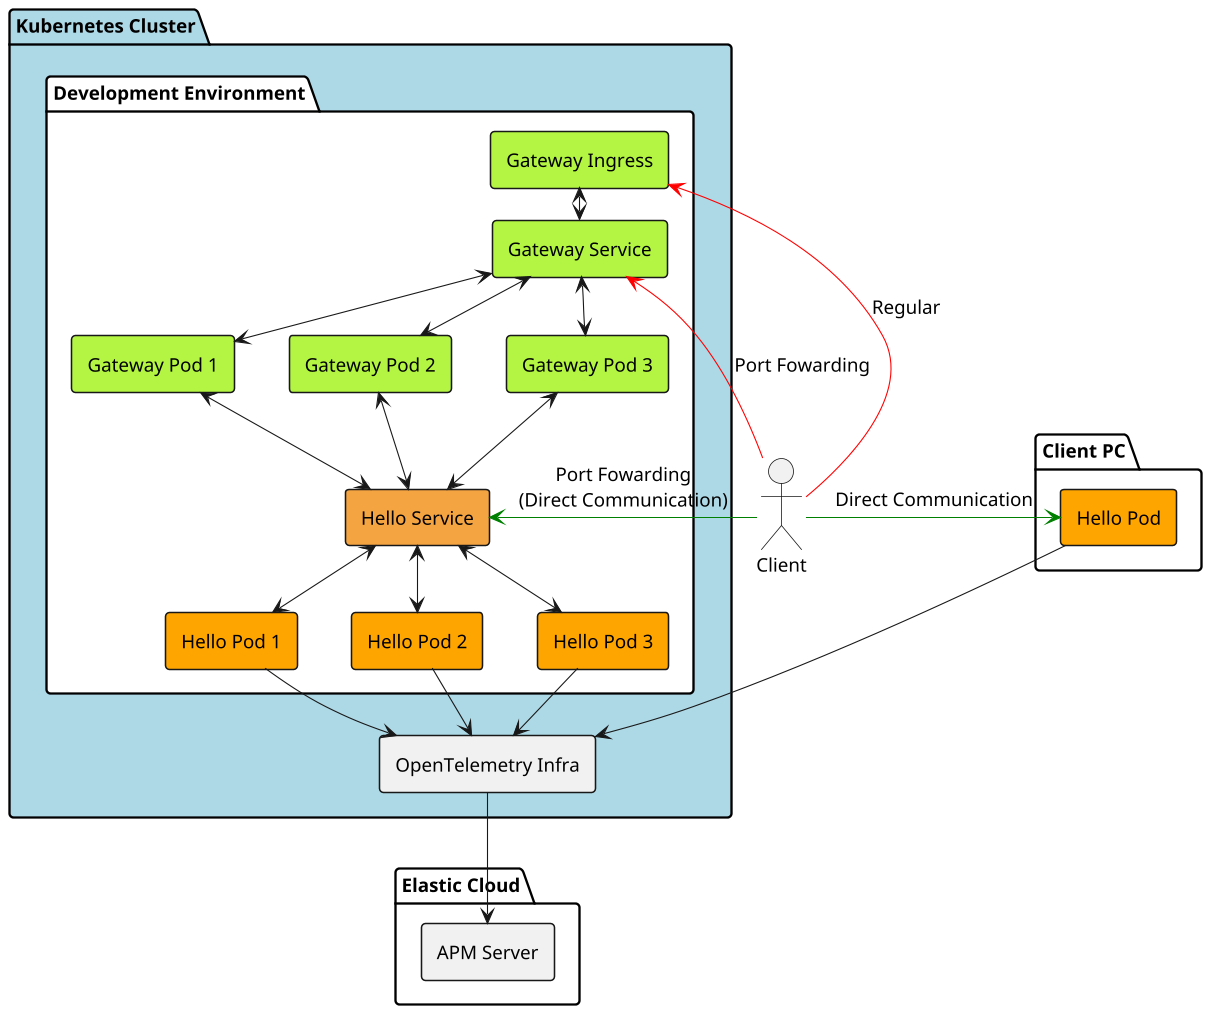 @startuml Hello Service Diagram
skinparam ranksep 20
skinparam dpi 150
skinparam arrowThickness 0.7
skinparam packageTitleAlignment left
skinparam usecaseBorderThickness 0.4
skinparam defaultFontSize 12
skinparam rectangleBorderThickness 1

actor "Client" as Client


package "Kubernetes Cluster" #lightblue {
    rectangle "OpenTelemetry Infra" as OpenTelemetryInfra

    package "Development Environment" #white {
        rectangle "Gateway Ingress" as GatewayIngress #b3f542
        rectangle "Gateway Service" as GatewaySvc #b3f542
        rectangle "Gateway Pod 1" as GatewayPod1 #b3f542
        rectangle "Gateway Pod 2" as GatewayPod2 #b3f542
        rectangle "Gateway Pod 3" as GatewayPod3 #b3f542
        GatewayIngress <-down-> GatewaySvc
        GatewaySvc <-down-> GatewayPod1
        GatewaySvc <-down-> GatewayPod2
        GatewaySvc <-down-> GatewayPod3

        rectangle "Hello Service" as HelloSvc #f5a442
        rectangle "Hello Pod 1" as HelloPod1 #orange
        rectangle "Hello Pod 2" as HelloPod2 #orange
        rectangle "Hello Pod 3" as HelloPod3 #orange
        HelloSvc <-down-> HelloPod1
        HelloSvc <-down-> HelloPod2
        HelloSvc <-down-> HelloPod3

        GatewayPod1 <-down-> HelloSvc
        GatewayPod2 <-down-> HelloSvc
        GatewayPod3 <-down-> HelloSvc
    }
}

Client -left[#red]-> GatewayIngress : Regular
Client -left[#red]-> GatewaySvc : Port Fowarding
Client -left[#green]-> HelloSvc : Port Fowarding\n(Direct Communication)


package "Client PC" as ClientPC{
    rectangle "Hello Pod" as HelloPod #orange
}
Client -left[#green]-> HelloPod : Direct Communication

package "Elastic Cloud" {
    rectangle "APM Server" as apm_server

}
HelloPod -down-> OpenTelemetryInfra
HelloPod1 -down-> OpenTelemetryInfra
HelloPod2 -down-> OpenTelemetryInfra
HelloPod3 -down-> OpenTelemetryInfra

OpenTelemetryInfra -down-> apm_server
@enduml